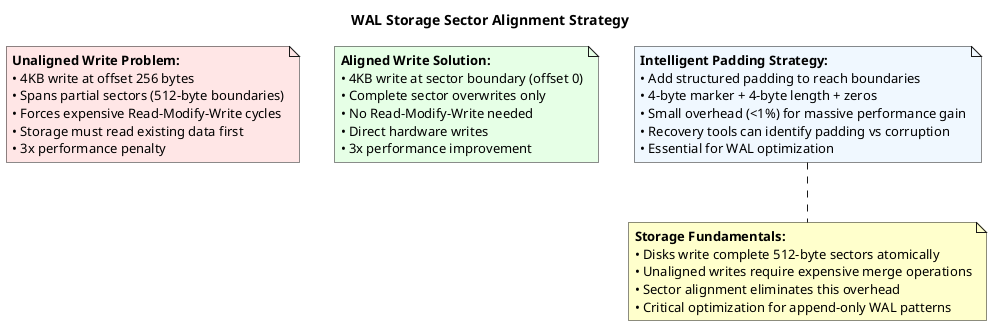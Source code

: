 @startuml

title WAL Storage Sector Alignment Strategy

note as UnalignedIssue #FFE6E6
**Unaligned Write Problem:**
• 4KB write at offset 256 bytes
• Spans partial sectors (512-byte boundaries)
• Forces expensive Read-Modify-Write cycles
• Storage must read existing data first
• 3x performance penalty
end note

note as AlignedSolution #E6FFE6
**Aligned Write Solution:**
• 4KB write at sector boundary (offset 0)
• Complete sector overwrites only
• No Read-Modify-Write needed
• Direct hardware writes
• 3x performance improvement
end note

note as PaddingStrategy #F0F8FF
**Intelligent Padding Strategy:**
• Add structured padding to reach boundaries
• 4-byte marker + 4-byte length + zeros
• Small overhead (<1%) for massive performance gain
• Recovery tools can identify padding vs corruption
• Essential for WAL optimization
end note

note bottom #FFFFCC
**Storage Fundamentals:**
• Disks write complete 512-byte sectors atomically
• Unaligned writes require expensive merge operations
• Sector alignment eliminates this overhead
• Critical optimization for append-only WAL patterns
end note

@enduml 